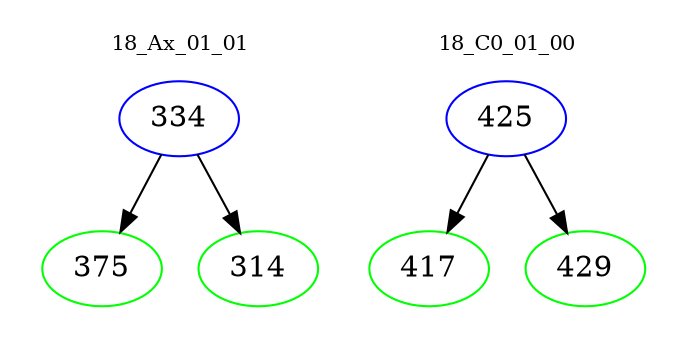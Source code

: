 digraph{
subgraph cluster_0 {
color = white
label = "18_Ax_01_01";
fontsize=10;
T0_334 [label="334", color="blue"]
T0_334 -> T0_375 [color="black"]
T0_375 [label="375", color="green"]
T0_334 -> T0_314 [color="black"]
T0_314 [label="314", color="green"]
}
subgraph cluster_1 {
color = white
label = "18_C0_01_00";
fontsize=10;
T1_425 [label="425", color="blue"]
T1_425 -> T1_417 [color="black"]
T1_417 [label="417", color="green"]
T1_425 -> T1_429 [color="black"]
T1_429 [label="429", color="green"]
}
}

